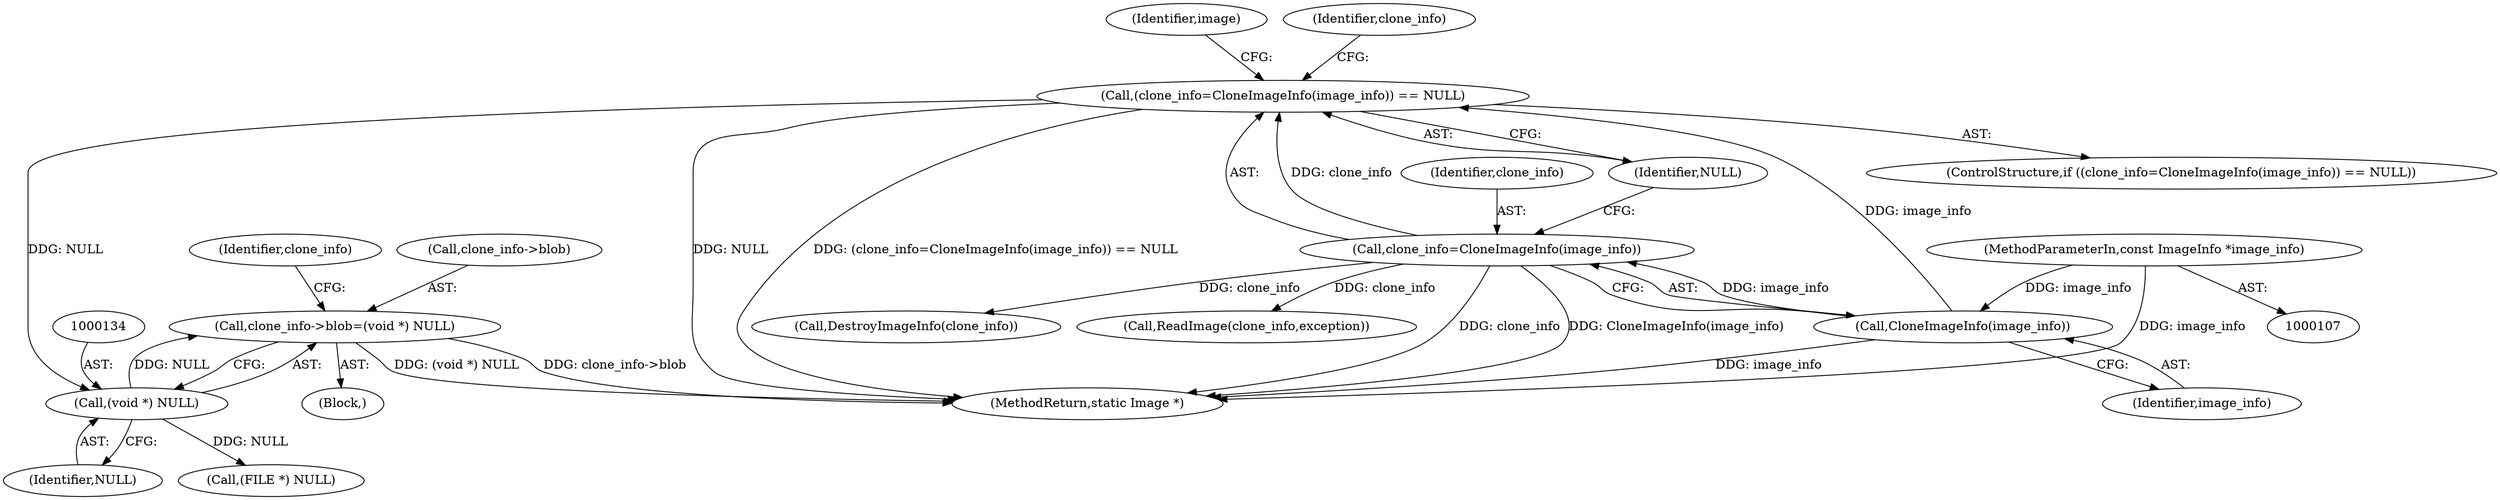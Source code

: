 digraph "0_ImageMagick_d23beebe7b1179fb75db1e85fbca3100e49593d9@pointer" {
"1000129" [label="(Call,clone_info->blob=(void *) NULL)"];
"1000133" [label="(Call,(void *) NULL)"];
"1000121" [label="(Call,(clone_info=CloneImageInfo(image_info)) == NULL)"];
"1000122" [label="(Call,clone_info=CloneImageInfo(image_info))"];
"1000124" [label="(Call,CloneImageInfo(image_info))"];
"1000109" [label="(MethodParameterIn,const ImageInfo *image_info)"];
"1000123" [label="(Identifier,clone_info)"];
"1000326" [label="(MethodReturn,static Image *)"];
"1000121" [label="(Call,(clone_info=CloneImageInfo(image_info)) == NULL)"];
"1000129" [label="(Call,clone_info->blob=(void *) NULL)"];
"1000126" [label="(Identifier,NULL)"];
"1000124" [label="(Call,CloneImageInfo(image_info))"];
"1000138" [label="(Identifier,clone_info)"];
"1000125" [label="(Identifier,image_info)"];
"1000109" [label="(MethodParameterIn,const ImageInfo *image_info)"];
"1000113" [label="(Block,)"];
"1000322" [label="(Call,DestroyImageInfo(clone_info))"];
"1000133" [label="(Call,(void *) NULL)"];
"1000128" [label="(Identifier,image)"];
"1000135" [label="(Identifier,NULL)"];
"1000120" [label="(ControlStructure,if ((clone_info=CloneImageInfo(image_info)) == NULL))"];
"1000122" [label="(Call,clone_info=CloneImageInfo(image_info))"];
"1000243" [label="(Call,ReadImage(clone_info,exception))"];
"1000130" [label="(Call,clone_info->blob)"];
"1000153" [label="(Call,(FILE *) NULL)"];
"1000131" [label="(Identifier,clone_info)"];
"1000129" -> "1000113"  [label="AST: "];
"1000129" -> "1000133"  [label="CFG: "];
"1000130" -> "1000129"  [label="AST: "];
"1000133" -> "1000129"  [label="AST: "];
"1000138" -> "1000129"  [label="CFG: "];
"1000129" -> "1000326"  [label="DDG: clone_info->blob"];
"1000129" -> "1000326"  [label="DDG: (void *) NULL"];
"1000133" -> "1000129"  [label="DDG: NULL"];
"1000133" -> "1000135"  [label="CFG: "];
"1000134" -> "1000133"  [label="AST: "];
"1000135" -> "1000133"  [label="AST: "];
"1000121" -> "1000133"  [label="DDG: NULL"];
"1000133" -> "1000153"  [label="DDG: NULL"];
"1000121" -> "1000120"  [label="AST: "];
"1000121" -> "1000126"  [label="CFG: "];
"1000122" -> "1000121"  [label="AST: "];
"1000126" -> "1000121"  [label="AST: "];
"1000128" -> "1000121"  [label="CFG: "];
"1000131" -> "1000121"  [label="CFG: "];
"1000121" -> "1000326"  [label="DDG: NULL"];
"1000121" -> "1000326"  [label="DDG: (clone_info=CloneImageInfo(image_info)) == NULL"];
"1000122" -> "1000121"  [label="DDG: clone_info"];
"1000124" -> "1000121"  [label="DDG: image_info"];
"1000122" -> "1000124"  [label="CFG: "];
"1000123" -> "1000122"  [label="AST: "];
"1000124" -> "1000122"  [label="AST: "];
"1000126" -> "1000122"  [label="CFG: "];
"1000122" -> "1000326"  [label="DDG: clone_info"];
"1000122" -> "1000326"  [label="DDG: CloneImageInfo(image_info)"];
"1000124" -> "1000122"  [label="DDG: image_info"];
"1000122" -> "1000243"  [label="DDG: clone_info"];
"1000122" -> "1000322"  [label="DDG: clone_info"];
"1000124" -> "1000125"  [label="CFG: "];
"1000125" -> "1000124"  [label="AST: "];
"1000124" -> "1000326"  [label="DDG: image_info"];
"1000109" -> "1000124"  [label="DDG: image_info"];
"1000109" -> "1000107"  [label="AST: "];
"1000109" -> "1000326"  [label="DDG: image_info"];
}
